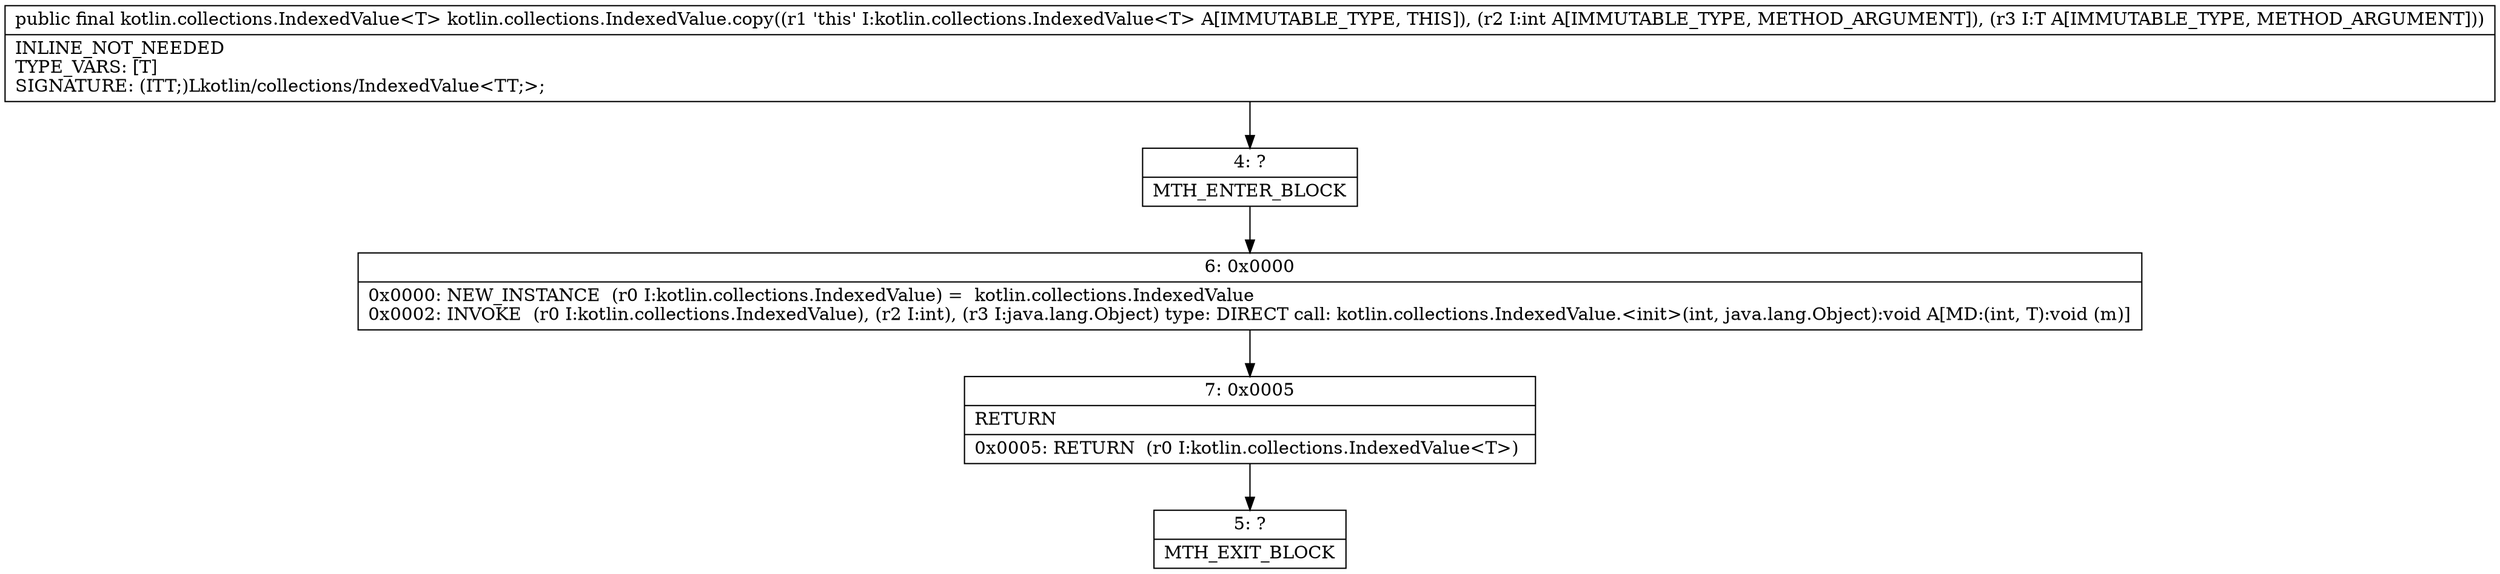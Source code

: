 digraph "CFG forkotlin.collections.IndexedValue.copy(ILjava\/lang\/Object;)Lkotlin\/collections\/IndexedValue;" {
Node_4 [shape=record,label="{4\:\ ?|MTH_ENTER_BLOCK\l}"];
Node_6 [shape=record,label="{6\:\ 0x0000|0x0000: NEW_INSTANCE  (r0 I:kotlin.collections.IndexedValue) =  kotlin.collections.IndexedValue \l0x0002: INVOKE  (r0 I:kotlin.collections.IndexedValue), (r2 I:int), (r3 I:java.lang.Object) type: DIRECT call: kotlin.collections.IndexedValue.\<init\>(int, java.lang.Object):void A[MD:(int, T):void (m)]\l}"];
Node_7 [shape=record,label="{7\:\ 0x0005|RETURN\l|0x0005: RETURN  (r0 I:kotlin.collections.IndexedValue\<T\>) \l}"];
Node_5 [shape=record,label="{5\:\ ?|MTH_EXIT_BLOCK\l}"];
MethodNode[shape=record,label="{public final kotlin.collections.IndexedValue\<T\> kotlin.collections.IndexedValue.copy((r1 'this' I:kotlin.collections.IndexedValue\<T\> A[IMMUTABLE_TYPE, THIS]), (r2 I:int A[IMMUTABLE_TYPE, METHOD_ARGUMENT]), (r3 I:T A[IMMUTABLE_TYPE, METHOD_ARGUMENT]))  | INLINE_NOT_NEEDED\lTYPE_VARS: [T]\lSIGNATURE: (ITT;)Lkotlin\/collections\/IndexedValue\<TT;\>;\l}"];
MethodNode -> Node_4;Node_4 -> Node_6;
Node_6 -> Node_7;
Node_7 -> Node_5;
}

